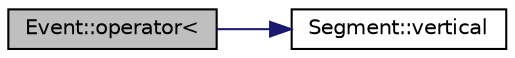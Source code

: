 digraph "Event::operator&lt;"
{
 // LATEX_PDF_SIZE
  edge [fontname="Helvetica",fontsize="10",labelfontname="Helvetica",labelfontsize="10"];
  node [fontname="Helvetica",fontsize="10",shape=record];
  rankdir="LR";
  Node1 [label="Event::operator\<",height=0.2,width=0.4,color="black", fillcolor="grey75", style="filled", fontcolor="black",tooltip=" "];
  Node1 -> Node2 [color="midnightblue",fontsize="10",style="solid",fontname="Helvetica"];
  Node2 [label="Segment::vertical",height=0.2,width=0.4,color="black", fillcolor="white", style="filled",URL="$dd/dd2/class_segment.html#a0a797f22653998e4365948276c12db6c",tooltip=" "];
}
